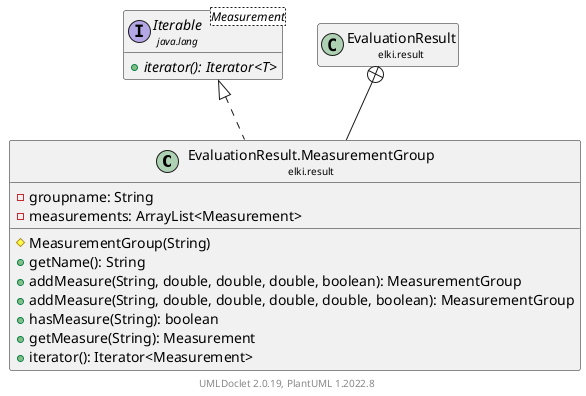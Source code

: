 @startuml
    remove .*\.(Instance|Par|Parameterizer|Factory)$
    set namespaceSeparator none
    hide empty fields
    hide empty methods

    class "<size:14>EvaluationResult.MeasurementGroup\n<size:10>elki.result" as elki.result.EvaluationResult.MeasurementGroup [[EvaluationResult.MeasurementGroup.html]] {
        -groupname: String
        -measurements: ArrayList<Measurement>
        #MeasurementGroup(String)
        +getName(): String
        +addMeasure(String, double, double, double, boolean): MeasurementGroup
        +addMeasure(String, double, double, double, double, boolean): MeasurementGroup
        +hasMeasure(String): boolean
        +getMeasure(String): Measurement
        +iterator(): Iterator<Measurement>
    }

    interface "<size:14>Iterable\n<size:10>java.lang" as java.lang.Iterable<Measurement> {
        {abstract} +iterator(): Iterator<T>
    }
    class "<size:14>EvaluationResult\n<size:10>elki.result" as elki.result.EvaluationResult [[EvaluationResult.html]]

    java.lang.Iterable <|.. elki.result.EvaluationResult.MeasurementGroup
    elki.result.EvaluationResult +-- elki.result.EvaluationResult.MeasurementGroup

    center footer UMLDoclet 2.0.19, PlantUML 1.2022.8
@enduml
